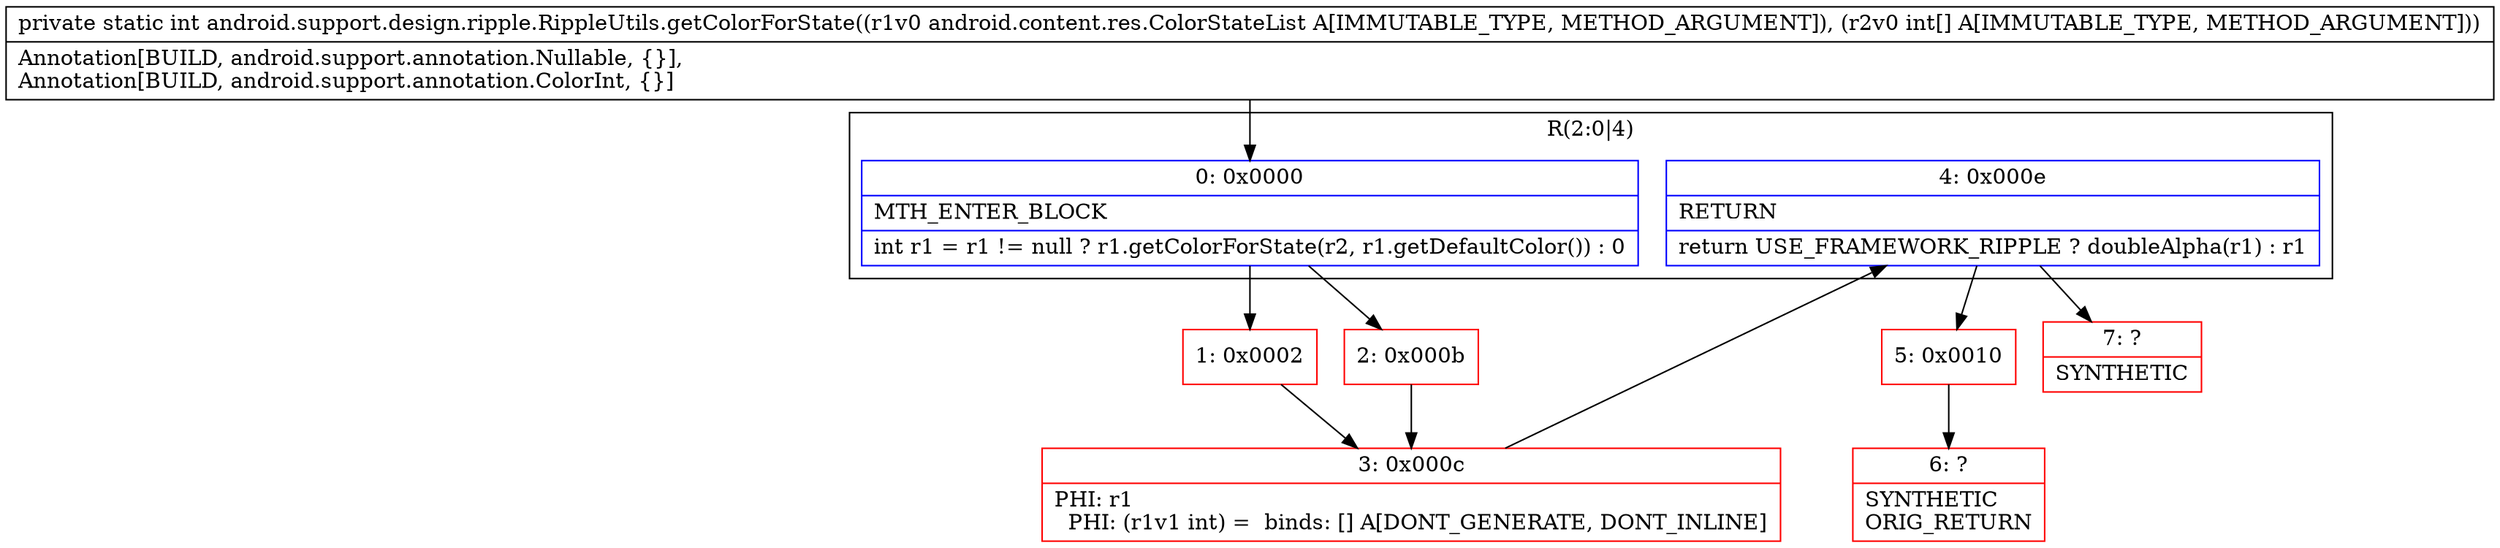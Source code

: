 digraph "CFG forandroid.support.design.ripple.RippleUtils.getColorForState(Landroid\/content\/res\/ColorStateList;[I)I" {
subgraph cluster_Region_1875419354 {
label = "R(2:0|4)";
node [shape=record,color=blue];
Node_0 [shape=record,label="{0\:\ 0x0000|MTH_ENTER_BLOCK\l|int r1 = r1 != null ? r1.getColorForState(r2, r1.getDefaultColor()) : 0\l}"];
Node_4 [shape=record,label="{4\:\ 0x000e|RETURN\l|return USE_FRAMEWORK_RIPPLE ? doubleAlpha(r1) : r1\l}"];
}
Node_1 [shape=record,color=red,label="{1\:\ 0x0002}"];
Node_2 [shape=record,color=red,label="{2\:\ 0x000b}"];
Node_3 [shape=record,color=red,label="{3\:\ 0x000c|PHI: r1 \l  PHI: (r1v1 int) =  binds: [] A[DONT_GENERATE, DONT_INLINE]\l}"];
Node_5 [shape=record,color=red,label="{5\:\ 0x0010}"];
Node_6 [shape=record,color=red,label="{6\:\ ?|SYNTHETIC\lORIG_RETURN\l}"];
Node_7 [shape=record,color=red,label="{7\:\ ?|SYNTHETIC\l}"];
MethodNode[shape=record,label="{private static int android.support.design.ripple.RippleUtils.getColorForState((r1v0 android.content.res.ColorStateList A[IMMUTABLE_TYPE, METHOD_ARGUMENT]), (r2v0 int[] A[IMMUTABLE_TYPE, METHOD_ARGUMENT]))  | Annotation[BUILD, android.support.annotation.Nullable, \{\}], \lAnnotation[BUILD, android.support.annotation.ColorInt, \{\}]\l}"];
MethodNode -> Node_0;
Node_0 -> Node_1;
Node_0 -> Node_2;
Node_4 -> Node_5;
Node_4 -> Node_7;
Node_1 -> Node_3;
Node_2 -> Node_3;
Node_3 -> Node_4;
Node_5 -> Node_6;
}

